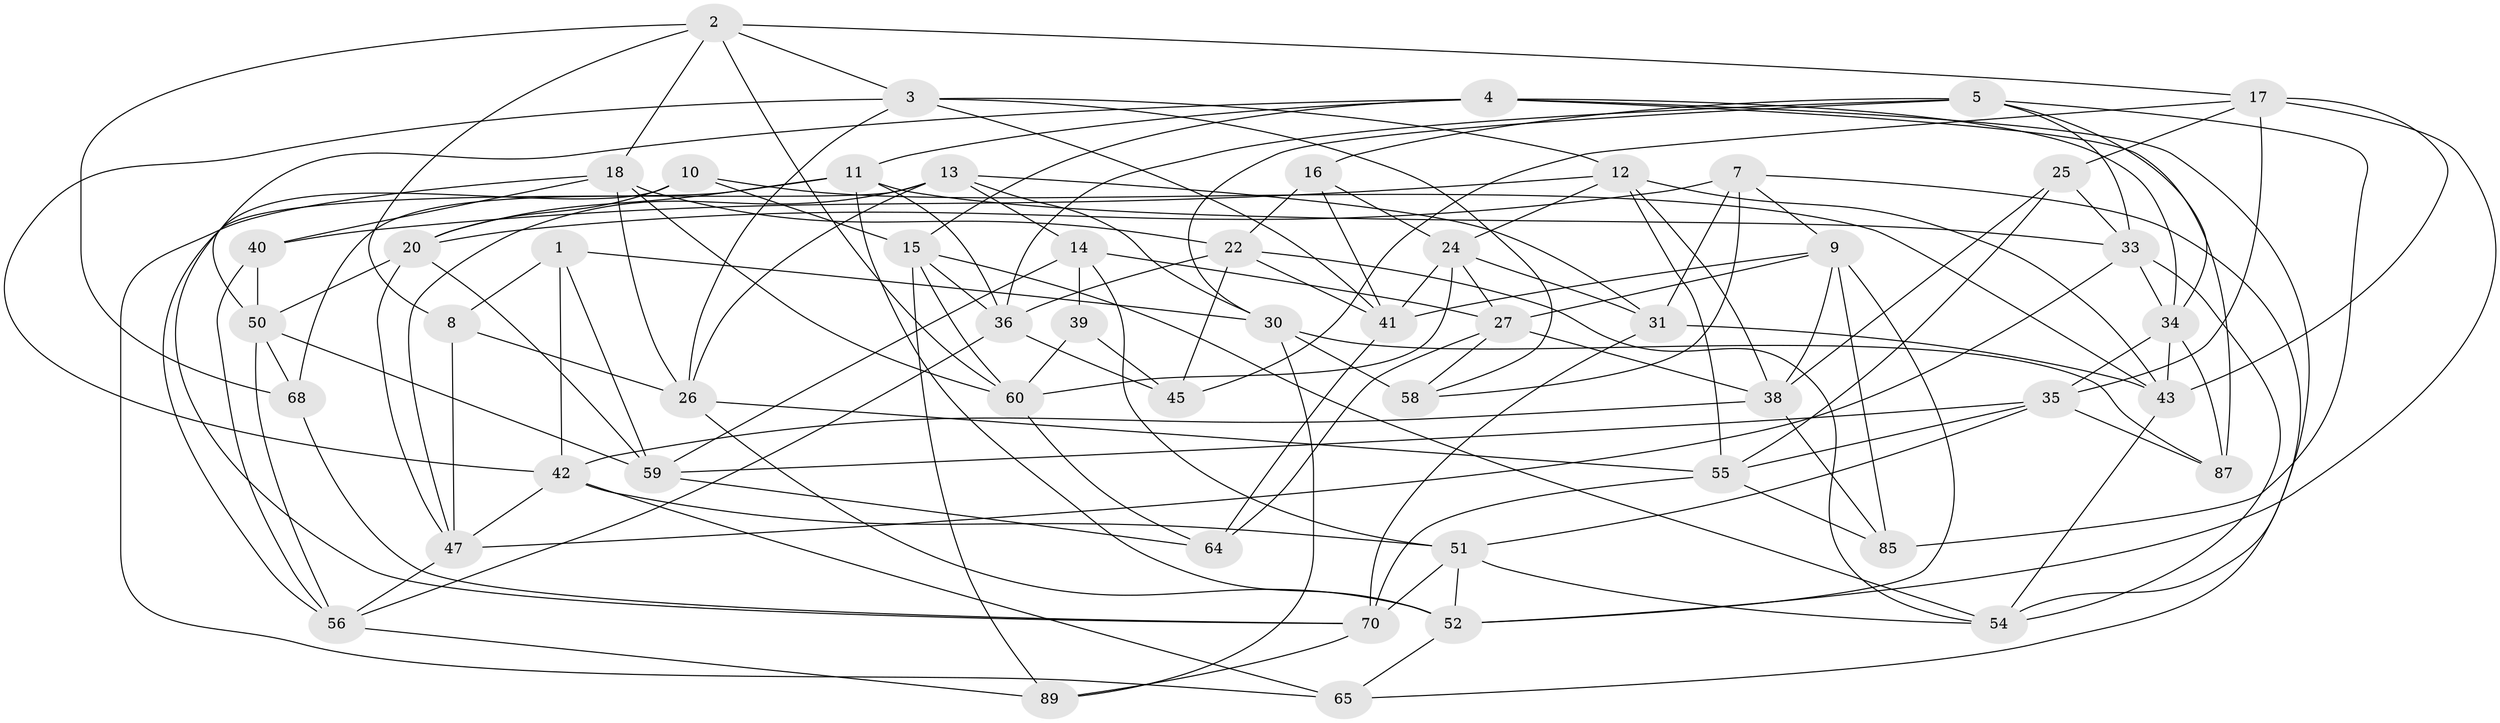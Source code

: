 // Generated by graph-tools (version 1.1) at 2025/52/02/27/25 19:52:27]
// undirected, 53 vertices, 142 edges
graph export_dot {
graph [start="1"]
  node [color=gray90,style=filled];
  1;
  2 [super="+91"];
  3 [super="+23"];
  4 [super="+6"];
  5 [super="+28"];
  7 [super="+69"];
  8;
  9 [super="+72"];
  10;
  11 [super="+37"];
  12 [super="+32"];
  13 [super="+21"];
  14 [super="+19"];
  15 [super="+61"];
  16;
  17 [super="+53"];
  18 [super="+29"];
  20 [super="+74"];
  22 [super="+77"];
  24 [super="+49"];
  25;
  26 [super="+67"];
  27 [super="+71"];
  30 [super="+84"];
  31 [super="+81"];
  33 [super="+46"];
  34 [super="+82"];
  35 [super="+44"];
  36 [super="+79"];
  38 [super="+88"];
  39;
  40;
  41 [super="+48"];
  42 [super="+63"];
  43 [super="+78"];
  45;
  47 [super="+57"];
  50 [super="+75"];
  51 [super="+66"];
  52 [super="+76"];
  54 [super="+73"];
  55 [super="+62"];
  56 [super="+83"];
  58;
  59 [super="+80"];
  60 [super="+90"];
  64;
  65;
  68;
  70 [super="+86"];
  85;
  87;
  89;
  1 -- 8;
  1 -- 30;
  1 -- 42;
  1 -- 59;
  2 -- 8;
  2 -- 18;
  2 -- 60;
  2 -- 68;
  2 -- 17;
  2 -- 3;
  3 -- 12;
  3 -- 26;
  3 -- 41;
  3 -- 58;
  3 -- 42;
  4 -- 34;
  4 -- 50;
  4 -- 11;
  4 -- 54;
  4 -- 87;
  4 -- 15;
  5 -- 33;
  5 -- 85;
  5 -- 16;
  5 -- 34;
  5 -- 30;
  5 -- 36;
  7 -- 31 [weight=2];
  7 -- 65;
  7 -- 58;
  7 -- 20;
  7 -- 9;
  8 -- 26;
  8 -- 47;
  9 -- 52;
  9 -- 85;
  9 -- 38;
  9 -- 27;
  9 -- 41;
  10 -- 43;
  10 -- 15;
  10 -- 20;
  10 -- 70;
  11 -- 68;
  11 -- 33;
  11 -- 20;
  11 -- 52;
  11 -- 36;
  12 -- 40;
  12 -- 24;
  12 -- 38;
  12 -- 55;
  12 -- 43;
  13 -- 14;
  13 -- 30;
  13 -- 56;
  13 -- 26;
  13 -- 47;
  13 -- 31;
  14 -- 39 [weight=2];
  14 -- 51;
  14 -- 27;
  14 -- 59;
  15 -- 89;
  15 -- 54;
  15 -- 36;
  15 -- 60;
  16 -- 41;
  16 -- 22;
  16 -- 24;
  17 -- 43;
  17 -- 45;
  17 -- 25;
  17 -- 35;
  17 -- 52;
  18 -- 65;
  18 -- 40;
  18 -- 60;
  18 -- 26;
  18 -- 22;
  20 -- 50;
  20 -- 59;
  20 -- 47;
  22 -- 36;
  22 -- 45;
  22 -- 54;
  22 -- 41;
  24 -- 27;
  24 -- 60;
  24 -- 41;
  24 -- 31;
  25 -- 38;
  25 -- 55;
  25 -- 33;
  26 -- 55;
  26 -- 52;
  27 -- 64;
  27 -- 58;
  27 -- 38;
  30 -- 58;
  30 -- 87;
  30 -- 89;
  31 -- 43;
  31 -- 70;
  33 -- 47;
  33 -- 54;
  33 -- 34;
  34 -- 87;
  34 -- 43;
  34 -- 35;
  35 -- 59;
  35 -- 55;
  35 -- 51;
  35 -- 87;
  36 -- 56;
  36 -- 45;
  38 -- 42;
  38 -- 85;
  39 -- 60;
  39 -- 45;
  40 -- 56;
  40 -- 50;
  41 -- 64;
  42 -- 47;
  42 -- 65;
  42 -- 51;
  43 -- 54;
  47 -- 56;
  50 -- 56;
  50 -- 59;
  50 -- 68;
  51 -- 52;
  51 -- 70;
  51 -- 54;
  52 -- 65;
  55 -- 85;
  55 -- 70;
  56 -- 89;
  59 -- 64;
  60 -- 64;
  68 -- 70;
  70 -- 89;
}
